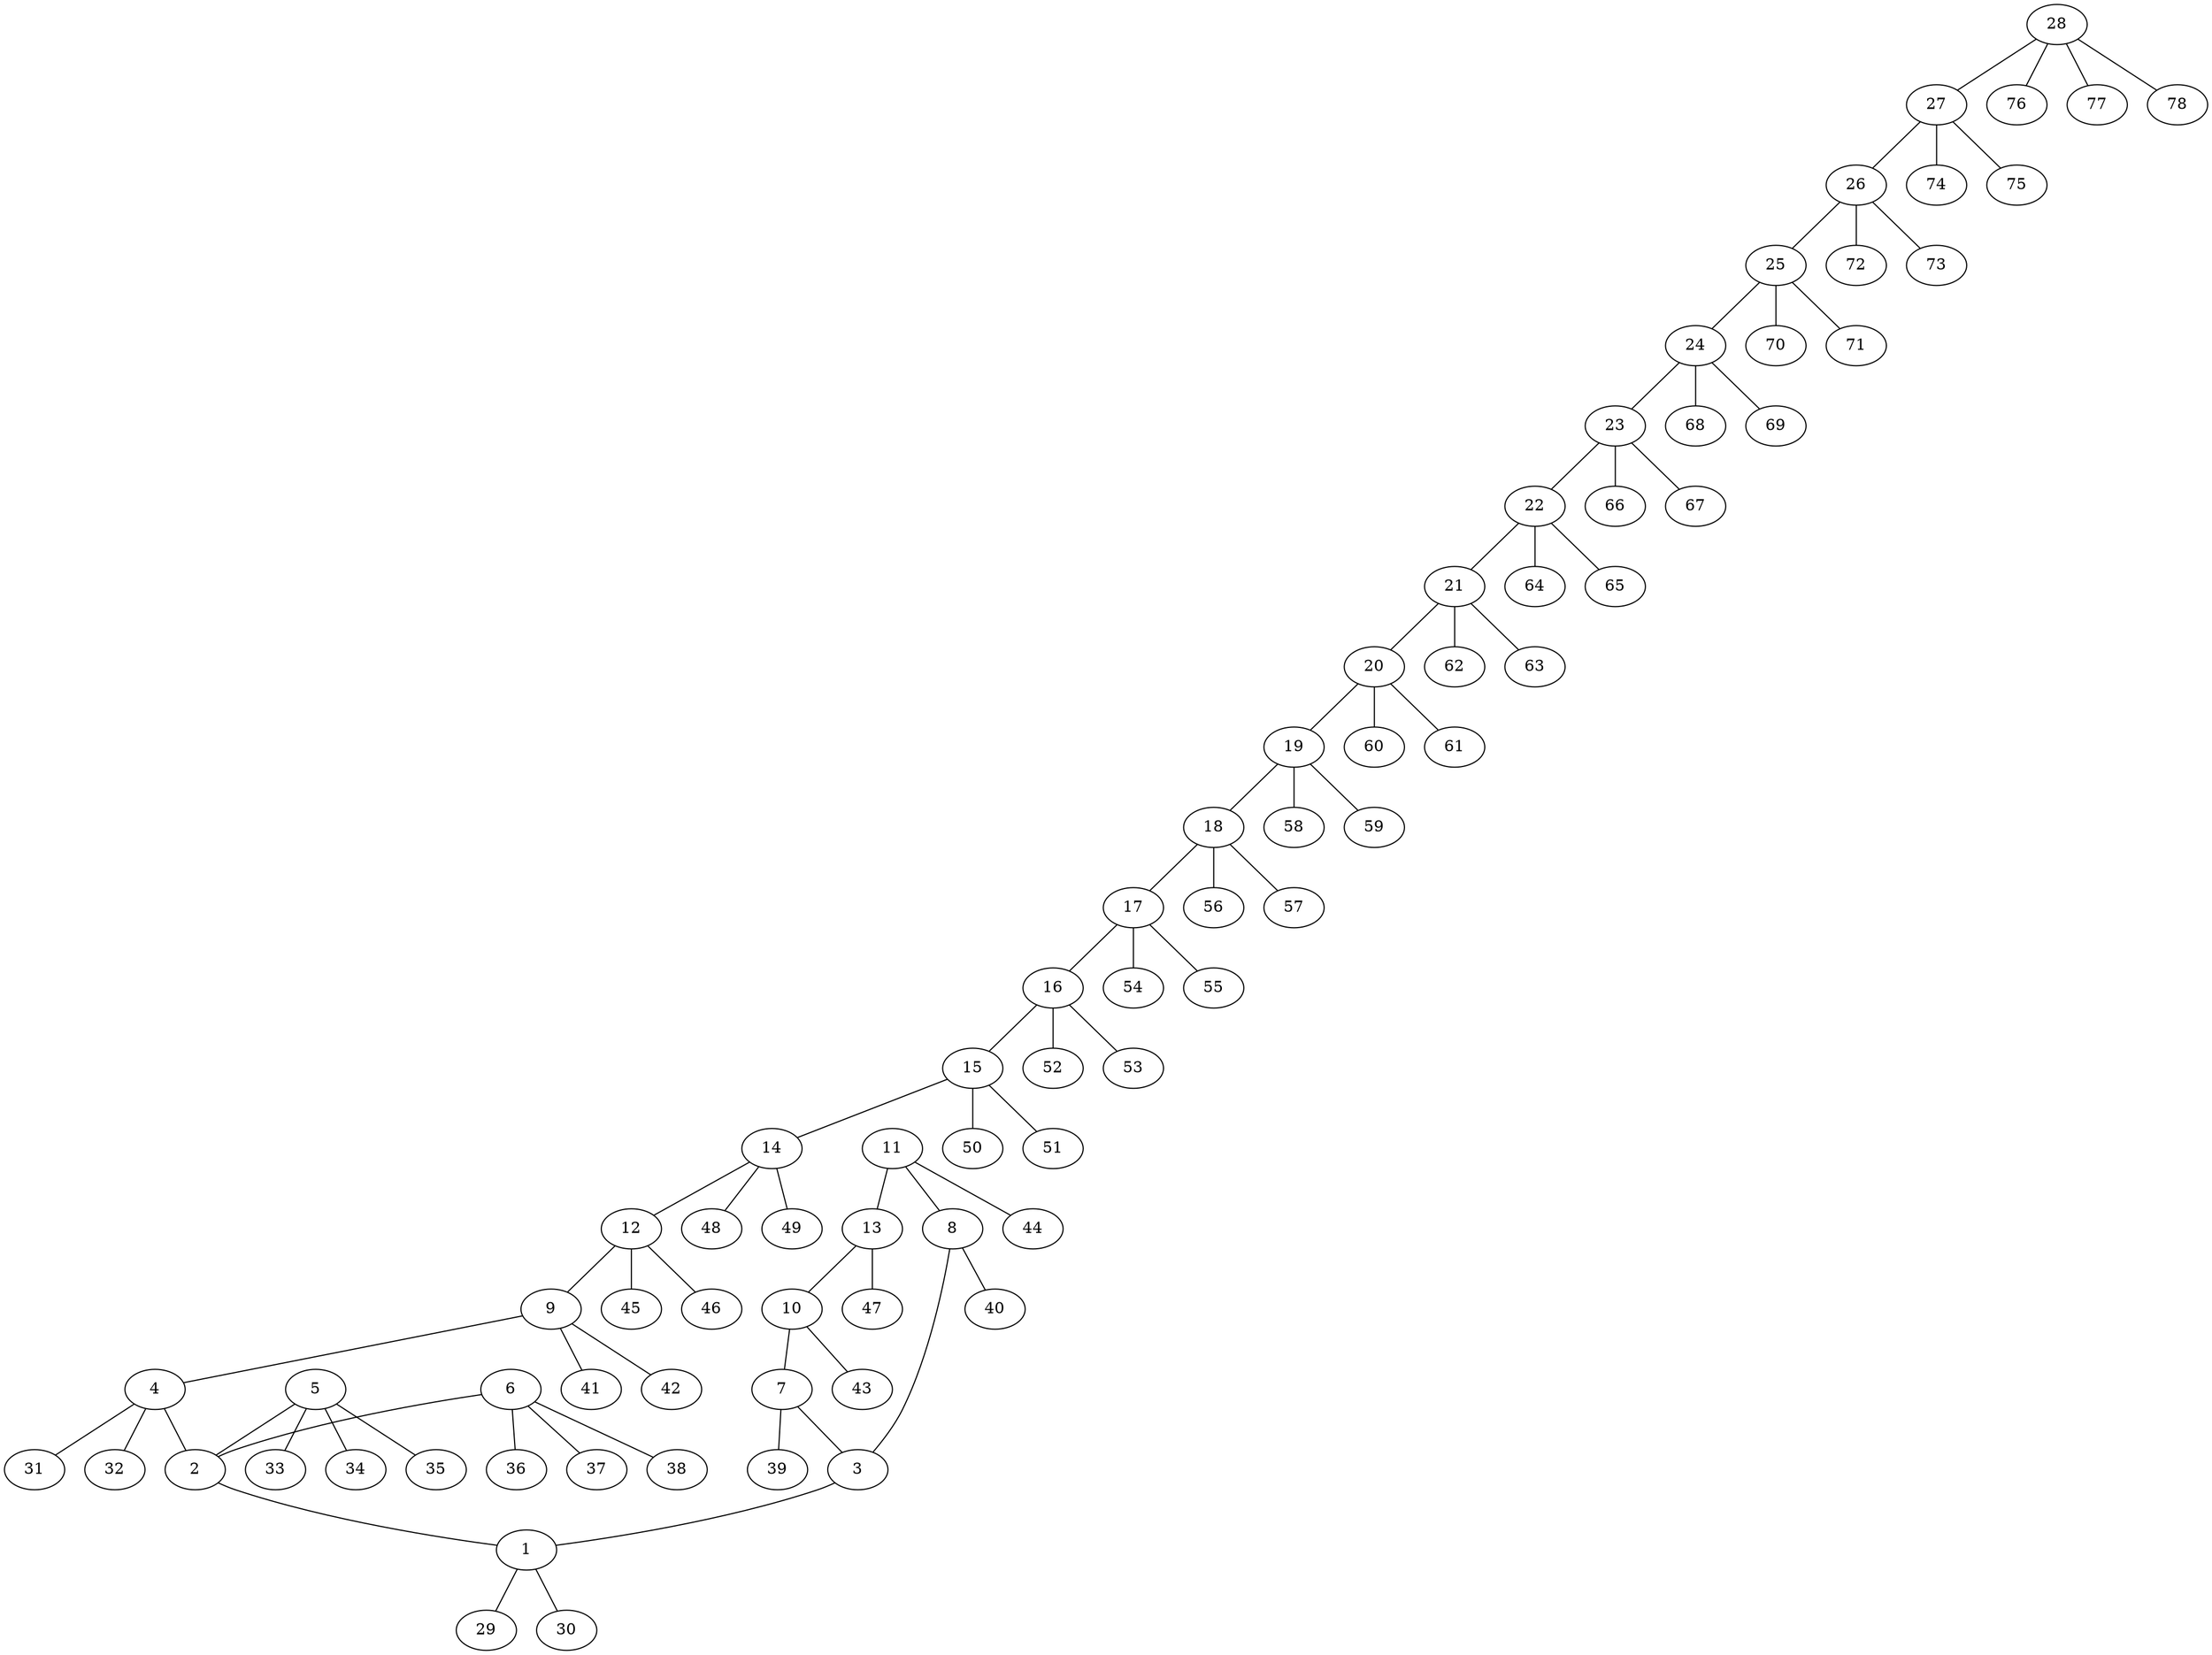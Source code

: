 graph molecule_3982 {
	1	 [chem=C];
	29	 [chem=H];
	1 -- 29	 [valence=1];
	30	 [chem=H];
	1 -- 30	 [valence=1];
	2	 [chem=N];
	2 -- 1	 [valence=1];
	3	 [chem=C];
	3 -- 1	 [valence=1];
	4	 [chem=C];
	4 -- 2	 [valence=1];
	31	 [chem=H];
	4 -- 31	 [valence=1];
	32	 [chem=H];
	4 -- 32	 [valence=1];
	5	 [chem=C];
	5 -- 2	 [valence=1];
	33	 [chem=H];
	5 -- 33	 [valence=1];
	34	 [chem=H];
	5 -- 34	 [valence=1];
	35	 [chem=H];
	5 -- 35	 [valence=1];
	6	 [chem=C];
	6 -- 2	 [valence=1];
	36	 [chem=H];
	6 -- 36	 [valence=1];
	37	 [chem=H];
	6 -- 37	 [valence=1];
	38	 [chem=H];
	6 -- 38	 [valence=1];
	7	 [chem=C];
	7 -- 3	 [valence=2];
	39	 [chem=H];
	7 -- 39	 [valence=1];
	8	 [chem=C];
	8 -- 3	 [valence=1];
	40	 [chem=H];
	8 -- 40	 [valence=1];
	9	 [chem=C];
	9 -- 4	 [valence=1];
	41	 [chem=H];
	9 -- 41	 [valence=1];
	42	 [chem=H];
	9 -- 42	 [valence=1];
	10	 [chem=C];
	10 -- 7	 [valence=1];
	43	 [chem=H];
	10 -- 43	 [valence=1];
	11	 [chem=C];
	11 -- 8	 [valence=2];
	13	 [chem=C];
	11 -- 13	 [valence=1];
	44	 [chem=H];
	11 -- 44	 [valence=1];
	12	 [chem=C];
	12 -- 9	 [valence=1];
	45	 [chem=H];
	12 -- 45	 [valence=1];
	46	 [chem=H];
	12 -- 46	 [valence=1];
	13 -- 10	 [valence=2];
	47	 [chem=H];
	13 -- 47	 [valence=1];
	14	 [chem=C];
	14 -- 12	 [valence=1];
	48	 [chem=H];
	14 -- 48	 [valence=1];
	49	 [chem=H];
	14 -- 49	 [valence=1];
	15	 [chem=C];
	15 -- 14	 [valence=1];
	50	 [chem=H];
	15 -- 50	 [valence=1];
	51	 [chem=H];
	15 -- 51	 [valence=1];
	16	 [chem=C];
	16 -- 15	 [valence=1];
	52	 [chem=H];
	16 -- 52	 [valence=1];
	53	 [chem=H];
	16 -- 53	 [valence=1];
	17	 [chem=C];
	17 -- 16	 [valence=1];
	54	 [chem=H];
	17 -- 54	 [valence=1];
	55	 [chem=H];
	17 -- 55	 [valence=1];
	18	 [chem=C];
	18 -- 17	 [valence=1];
	56	 [chem=H];
	18 -- 56	 [valence=1];
	57	 [chem=H];
	18 -- 57	 [valence=1];
	19	 [chem=C];
	19 -- 18	 [valence=1];
	58	 [chem=H];
	19 -- 58	 [valence=1];
	59	 [chem=H];
	19 -- 59	 [valence=1];
	20	 [chem=C];
	20 -- 19	 [valence=1];
	60	 [chem=H];
	20 -- 60	 [valence=1];
	61	 [chem=H];
	20 -- 61	 [valence=1];
	21	 [chem=C];
	21 -- 20	 [valence=1];
	62	 [chem=H];
	21 -- 62	 [valence=1];
	63	 [chem=H];
	21 -- 63	 [valence=1];
	22	 [chem=C];
	22 -- 21	 [valence=1];
	64	 [chem=H];
	22 -- 64	 [valence=1];
	65	 [chem=H];
	22 -- 65	 [valence=1];
	23	 [chem=C];
	23 -- 22	 [valence=1];
	66	 [chem=H];
	23 -- 66	 [valence=1];
	67	 [chem=H];
	23 -- 67	 [valence=1];
	24	 [chem=C];
	24 -- 23	 [valence=1];
	68	 [chem=H];
	24 -- 68	 [valence=1];
	69	 [chem=H];
	24 -- 69	 [valence=1];
	25	 [chem=C];
	25 -- 24	 [valence=1];
	70	 [chem=H];
	25 -- 70	 [valence=1];
	71	 [chem=H];
	25 -- 71	 [valence=1];
	26	 [chem=C];
	26 -- 25	 [valence=1];
	72	 [chem=H];
	26 -- 72	 [valence=1];
	73	 [chem=H];
	26 -- 73	 [valence=1];
	27	 [chem=C];
	27 -- 26	 [valence=1];
	74	 [chem=H];
	27 -- 74	 [valence=1];
	75	 [chem=H];
	27 -- 75	 [valence=1];
	28	 [chem=C];
	28 -- 27	 [valence=1];
	76	 [chem=H];
	28 -- 76	 [valence=1];
	77	 [chem=H];
	28 -- 77	 [valence=1];
	78	 [chem=H];
	28 -- 78	 [valence=1];
}
